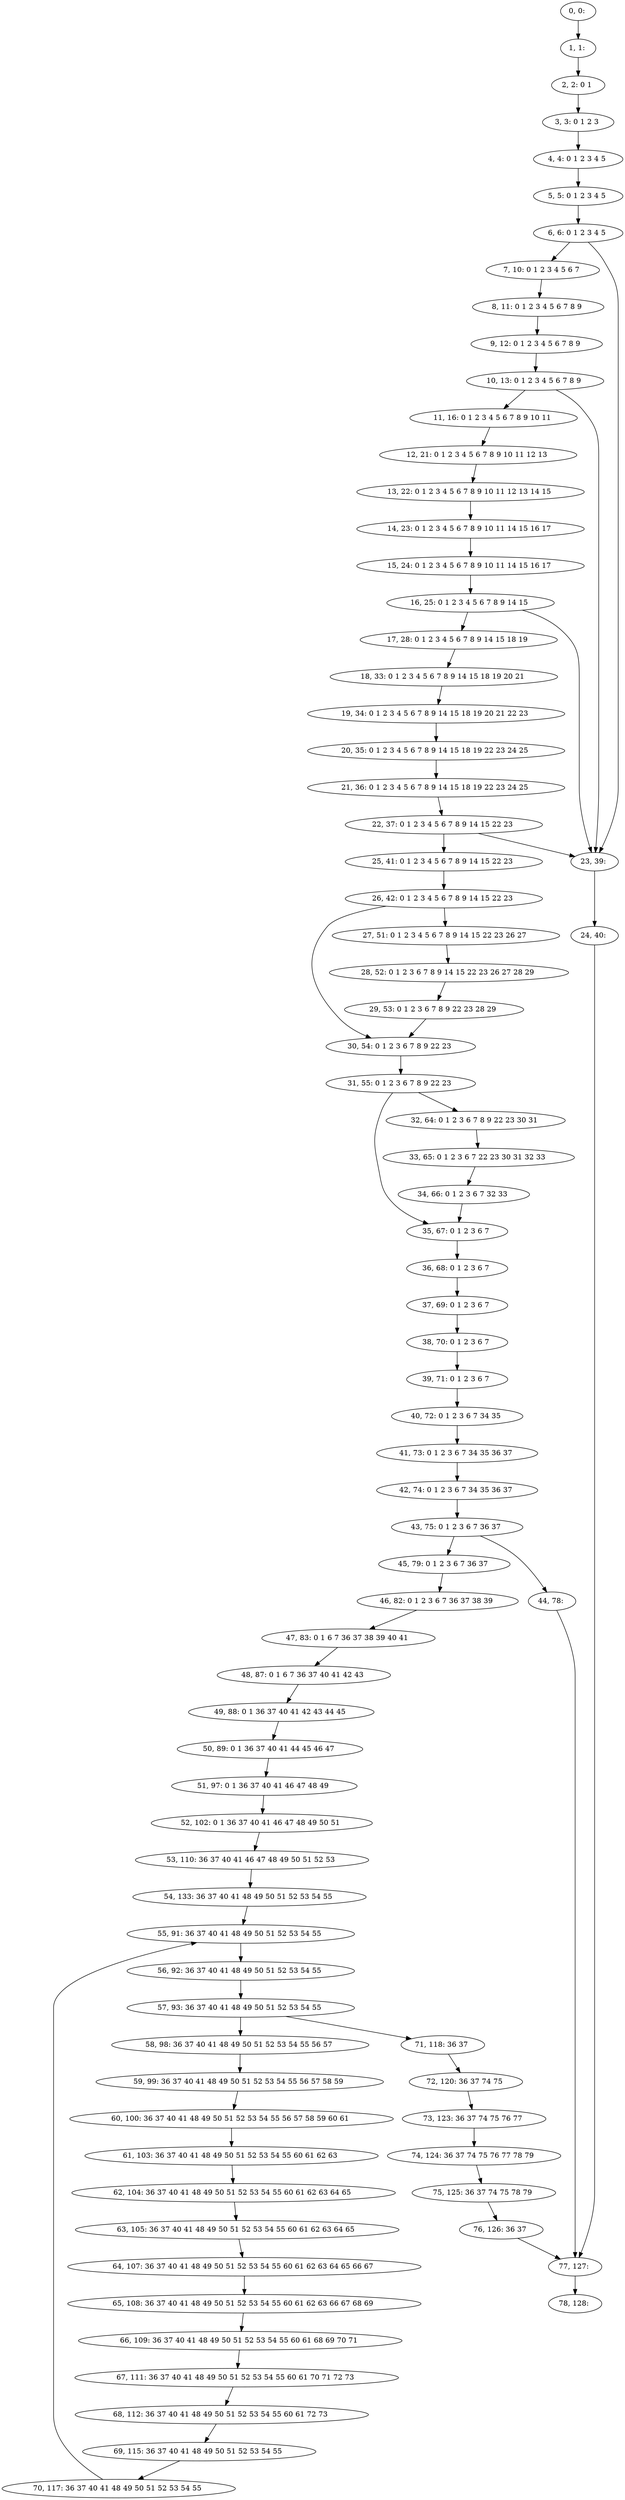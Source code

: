 digraph G {
0[label="0, 0: "];
1[label="1, 1: "];
2[label="2, 2: 0 1 "];
3[label="3, 3: 0 1 2 3 "];
4[label="4, 4: 0 1 2 3 4 5 "];
5[label="5, 5: 0 1 2 3 4 5 "];
6[label="6, 6: 0 1 2 3 4 5 "];
7[label="7, 10: 0 1 2 3 4 5 6 7 "];
8[label="8, 11: 0 1 2 3 4 5 6 7 8 9 "];
9[label="9, 12: 0 1 2 3 4 5 6 7 8 9 "];
10[label="10, 13: 0 1 2 3 4 5 6 7 8 9 "];
11[label="11, 16: 0 1 2 3 4 5 6 7 8 9 10 11 "];
12[label="12, 21: 0 1 2 3 4 5 6 7 8 9 10 11 12 13 "];
13[label="13, 22: 0 1 2 3 4 5 6 7 8 9 10 11 12 13 14 15 "];
14[label="14, 23: 0 1 2 3 4 5 6 7 8 9 10 11 14 15 16 17 "];
15[label="15, 24: 0 1 2 3 4 5 6 7 8 9 10 11 14 15 16 17 "];
16[label="16, 25: 0 1 2 3 4 5 6 7 8 9 14 15 "];
17[label="17, 28: 0 1 2 3 4 5 6 7 8 9 14 15 18 19 "];
18[label="18, 33: 0 1 2 3 4 5 6 7 8 9 14 15 18 19 20 21 "];
19[label="19, 34: 0 1 2 3 4 5 6 7 8 9 14 15 18 19 20 21 22 23 "];
20[label="20, 35: 0 1 2 3 4 5 6 7 8 9 14 15 18 19 22 23 24 25 "];
21[label="21, 36: 0 1 2 3 4 5 6 7 8 9 14 15 18 19 22 23 24 25 "];
22[label="22, 37: 0 1 2 3 4 5 6 7 8 9 14 15 22 23 "];
23[label="23, 39: "];
24[label="24, 40: "];
25[label="25, 41: 0 1 2 3 4 5 6 7 8 9 14 15 22 23 "];
26[label="26, 42: 0 1 2 3 4 5 6 7 8 9 14 15 22 23 "];
27[label="27, 51: 0 1 2 3 4 5 6 7 8 9 14 15 22 23 26 27 "];
28[label="28, 52: 0 1 2 3 6 7 8 9 14 15 22 23 26 27 28 29 "];
29[label="29, 53: 0 1 2 3 6 7 8 9 22 23 28 29 "];
30[label="30, 54: 0 1 2 3 6 7 8 9 22 23 "];
31[label="31, 55: 0 1 2 3 6 7 8 9 22 23 "];
32[label="32, 64: 0 1 2 3 6 7 8 9 22 23 30 31 "];
33[label="33, 65: 0 1 2 3 6 7 22 23 30 31 32 33 "];
34[label="34, 66: 0 1 2 3 6 7 32 33 "];
35[label="35, 67: 0 1 2 3 6 7 "];
36[label="36, 68: 0 1 2 3 6 7 "];
37[label="37, 69: 0 1 2 3 6 7 "];
38[label="38, 70: 0 1 2 3 6 7 "];
39[label="39, 71: 0 1 2 3 6 7 "];
40[label="40, 72: 0 1 2 3 6 7 34 35 "];
41[label="41, 73: 0 1 2 3 6 7 34 35 36 37 "];
42[label="42, 74: 0 1 2 3 6 7 34 35 36 37 "];
43[label="43, 75: 0 1 2 3 6 7 36 37 "];
44[label="44, 78: "];
45[label="45, 79: 0 1 2 3 6 7 36 37 "];
46[label="46, 82: 0 1 2 3 6 7 36 37 38 39 "];
47[label="47, 83: 0 1 6 7 36 37 38 39 40 41 "];
48[label="48, 87: 0 1 6 7 36 37 40 41 42 43 "];
49[label="49, 88: 0 1 36 37 40 41 42 43 44 45 "];
50[label="50, 89: 0 1 36 37 40 41 44 45 46 47 "];
51[label="51, 97: 0 1 36 37 40 41 46 47 48 49 "];
52[label="52, 102: 0 1 36 37 40 41 46 47 48 49 50 51 "];
53[label="53, 110: 36 37 40 41 46 47 48 49 50 51 52 53 "];
54[label="54, 133: 36 37 40 41 48 49 50 51 52 53 54 55 "];
55[label="55, 91: 36 37 40 41 48 49 50 51 52 53 54 55 "];
56[label="56, 92: 36 37 40 41 48 49 50 51 52 53 54 55 "];
57[label="57, 93: 36 37 40 41 48 49 50 51 52 53 54 55 "];
58[label="58, 98: 36 37 40 41 48 49 50 51 52 53 54 55 56 57 "];
59[label="59, 99: 36 37 40 41 48 49 50 51 52 53 54 55 56 57 58 59 "];
60[label="60, 100: 36 37 40 41 48 49 50 51 52 53 54 55 56 57 58 59 60 61 "];
61[label="61, 103: 36 37 40 41 48 49 50 51 52 53 54 55 60 61 62 63 "];
62[label="62, 104: 36 37 40 41 48 49 50 51 52 53 54 55 60 61 62 63 64 65 "];
63[label="63, 105: 36 37 40 41 48 49 50 51 52 53 54 55 60 61 62 63 64 65 "];
64[label="64, 107: 36 37 40 41 48 49 50 51 52 53 54 55 60 61 62 63 64 65 66 67 "];
65[label="65, 108: 36 37 40 41 48 49 50 51 52 53 54 55 60 61 62 63 66 67 68 69 "];
66[label="66, 109: 36 37 40 41 48 49 50 51 52 53 54 55 60 61 68 69 70 71 "];
67[label="67, 111: 36 37 40 41 48 49 50 51 52 53 54 55 60 61 70 71 72 73 "];
68[label="68, 112: 36 37 40 41 48 49 50 51 52 53 54 55 60 61 72 73 "];
69[label="69, 115: 36 37 40 41 48 49 50 51 52 53 54 55 "];
70[label="70, 117: 36 37 40 41 48 49 50 51 52 53 54 55 "];
71[label="71, 118: 36 37 "];
72[label="72, 120: 36 37 74 75 "];
73[label="73, 123: 36 37 74 75 76 77 "];
74[label="74, 124: 36 37 74 75 76 77 78 79 "];
75[label="75, 125: 36 37 74 75 78 79 "];
76[label="76, 126: 36 37 "];
77[label="77, 127: "];
78[label="78, 128: "];
0->1 ;
1->2 ;
2->3 ;
3->4 ;
4->5 ;
5->6 ;
6->7 ;
6->23 ;
7->8 ;
8->9 ;
9->10 ;
10->11 ;
10->23 ;
11->12 ;
12->13 ;
13->14 ;
14->15 ;
15->16 ;
16->17 ;
16->23 ;
17->18 ;
18->19 ;
19->20 ;
20->21 ;
21->22 ;
22->23 ;
22->25 ;
23->24 ;
24->77 ;
25->26 ;
26->27 ;
26->30 ;
27->28 ;
28->29 ;
29->30 ;
30->31 ;
31->32 ;
31->35 ;
32->33 ;
33->34 ;
34->35 ;
35->36 ;
36->37 ;
37->38 ;
38->39 ;
39->40 ;
40->41 ;
41->42 ;
42->43 ;
43->44 ;
43->45 ;
44->77 ;
45->46 ;
46->47 ;
47->48 ;
48->49 ;
49->50 ;
50->51 ;
51->52 ;
52->53 ;
53->54 ;
54->55 ;
55->56 ;
56->57 ;
57->58 ;
57->71 ;
58->59 ;
59->60 ;
60->61 ;
61->62 ;
62->63 ;
63->64 ;
64->65 ;
65->66 ;
66->67 ;
67->68 ;
68->69 ;
69->70 ;
70->55 ;
71->72 ;
72->73 ;
73->74 ;
74->75 ;
75->76 ;
76->77 ;
77->78 ;
}
